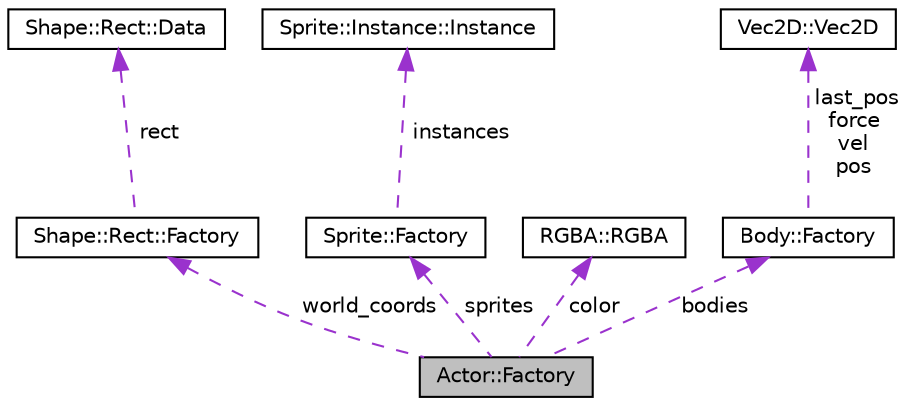 digraph "Actor::Factory"
{
  edge [fontname="Helvetica",fontsize="10",labelfontname="Helvetica",labelfontsize="10"];
  node [fontname="Helvetica",fontsize="10",shape=record];
  Node1 [label="Actor::Factory",height=0.2,width=0.4,color="black", fillcolor="grey75", style="filled", fontcolor="black"];
  Node2 -> Node1 [dir="back",color="darkorchid3",fontsize="10",style="dashed",label=" world_coords" ,fontname="Helvetica"];
  Node2 [label="Shape::Rect::Factory",height=0.2,width=0.4,color="black", fillcolor="white", style="filled",URL="$struct_shape_1_1_rect_1_1_factory.html"];
  Node3 -> Node2 [dir="back",color="darkorchid3",fontsize="10",style="dashed",label=" rect" ,fontname="Helvetica"];
  Node3 [label="Shape::Rect::Data",height=0.2,width=0.4,color="black", fillcolor="white", style="filled",URL="$struct_shape_1_1_rect_1_1_data.html"];
  Node4 -> Node1 [dir="back",color="darkorchid3",fontsize="10",style="dashed",label=" sprites" ,fontname="Helvetica"];
  Node4 [label="Sprite::Factory",height=0.2,width=0.4,color="black", fillcolor="white", style="filled",URL="$struct_sprite_1_1_factory.html"];
  Node5 -> Node4 [dir="back",color="darkorchid3",fontsize="10",style="dashed",label=" instances" ,fontname="Helvetica"];
  Node5 [label="Sprite::Instance::Instance",height=0.2,width=0.4,color="black", fillcolor="white", style="filled",URL="$struct_sprite_1_1_instance_1_1_instance.html"];
  Node6 -> Node1 [dir="back",color="darkorchid3",fontsize="10",style="dashed",label=" color" ,fontname="Helvetica"];
  Node6 [label="RGBA::RGBA",height=0.2,width=0.4,color="black", fillcolor="white", style="filled",URL="$struct_r_g_b_a_1_1_r_g_b_a.html"];
  Node7 -> Node1 [dir="back",color="darkorchid3",fontsize="10",style="dashed",label=" bodies" ,fontname="Helvetica"];
  Node7 [label="Body::Factory",height=0.2,width=0.4,color="black", fillcolor="white", style="filled",URL="$struct_body_1_1_factory.html"];
  Node8 -> Node7 [dir="back",color="darkorchid3",fontsize="10",style="dashed",label=" last_pos\nforce\nvel\npos" ,fontname="Helvetica"];
  Node8 [label="Vec2D::Vec2D",height=0.2,width=0.4,color="black", fillcolor="white", style="filled",URL="$struct_vec2_d_1_1_vec2_d.html"];
}
